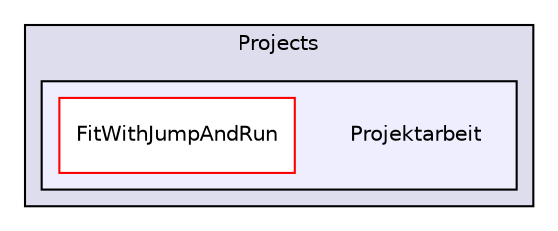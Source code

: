 digraph "C:/Users/tobia_000/Documents/Visual Studio 2013/Projects/Projektarbeit" {
  compound=true
  node [ fontsize="10", fontname="Helvetica"];
  edge [ labelfontsize="10", labelfontname="Helvetica"];
  subgraph clusterdir_04bb2f70ffe655c55e17e1c15c763378 {
    graph [ bgcolor="#ddddee", pencolor="black", label="Projects" fontname="Helvetica", fontsize="10", URL="dir_04bb2f70ffe655c55e17e1c15c763378.html"]
  subgraph clusterdir_1dde56bb14f4345fec6b683c88cb2db2 {
    graph [ bgcolor="#eeeeff", pencolor="black", label="" URL="dir_1dde56bb14f4345fec6b683c88cb2db2.html"];
    dir_1dde56bb14f4345fec6b683c88cb2db2 [shape=plaintext label="Projektarbeit"];
    dir_f506e0a0abdbf7b12d5e747e67133751 [shape=box label="FitWithJumpAndRun" color="red" fillcolor="white" style="filled" URL="dir_f506e0a0abdbf7b12d5e747e67133751.html"];
  }
  }
}
